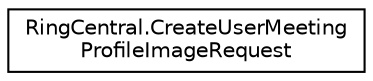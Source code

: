 digraph "Graphical Class Hierarchy"
{
 // LATEX_PDF_SIZE
  edge [fontname="Helvetica",fontsize="10",labelfontname="Helvetica",labelfontsize="10"];
  node [fontname="Helvetica",fontsize="10",shape=record];
  rankdir="LR";
  Node0 [label="RingCentral.CreateUserMeeting\lProfileImageRequest",height=0.2,width=0.4,color="black", fillcolor="white", style="filled",URL="$classRingCentral_1_1CreateUserMeetingProfileImageRequest.html",tooltip="Request body for operation createUserMeetingProfileImage"];
}
